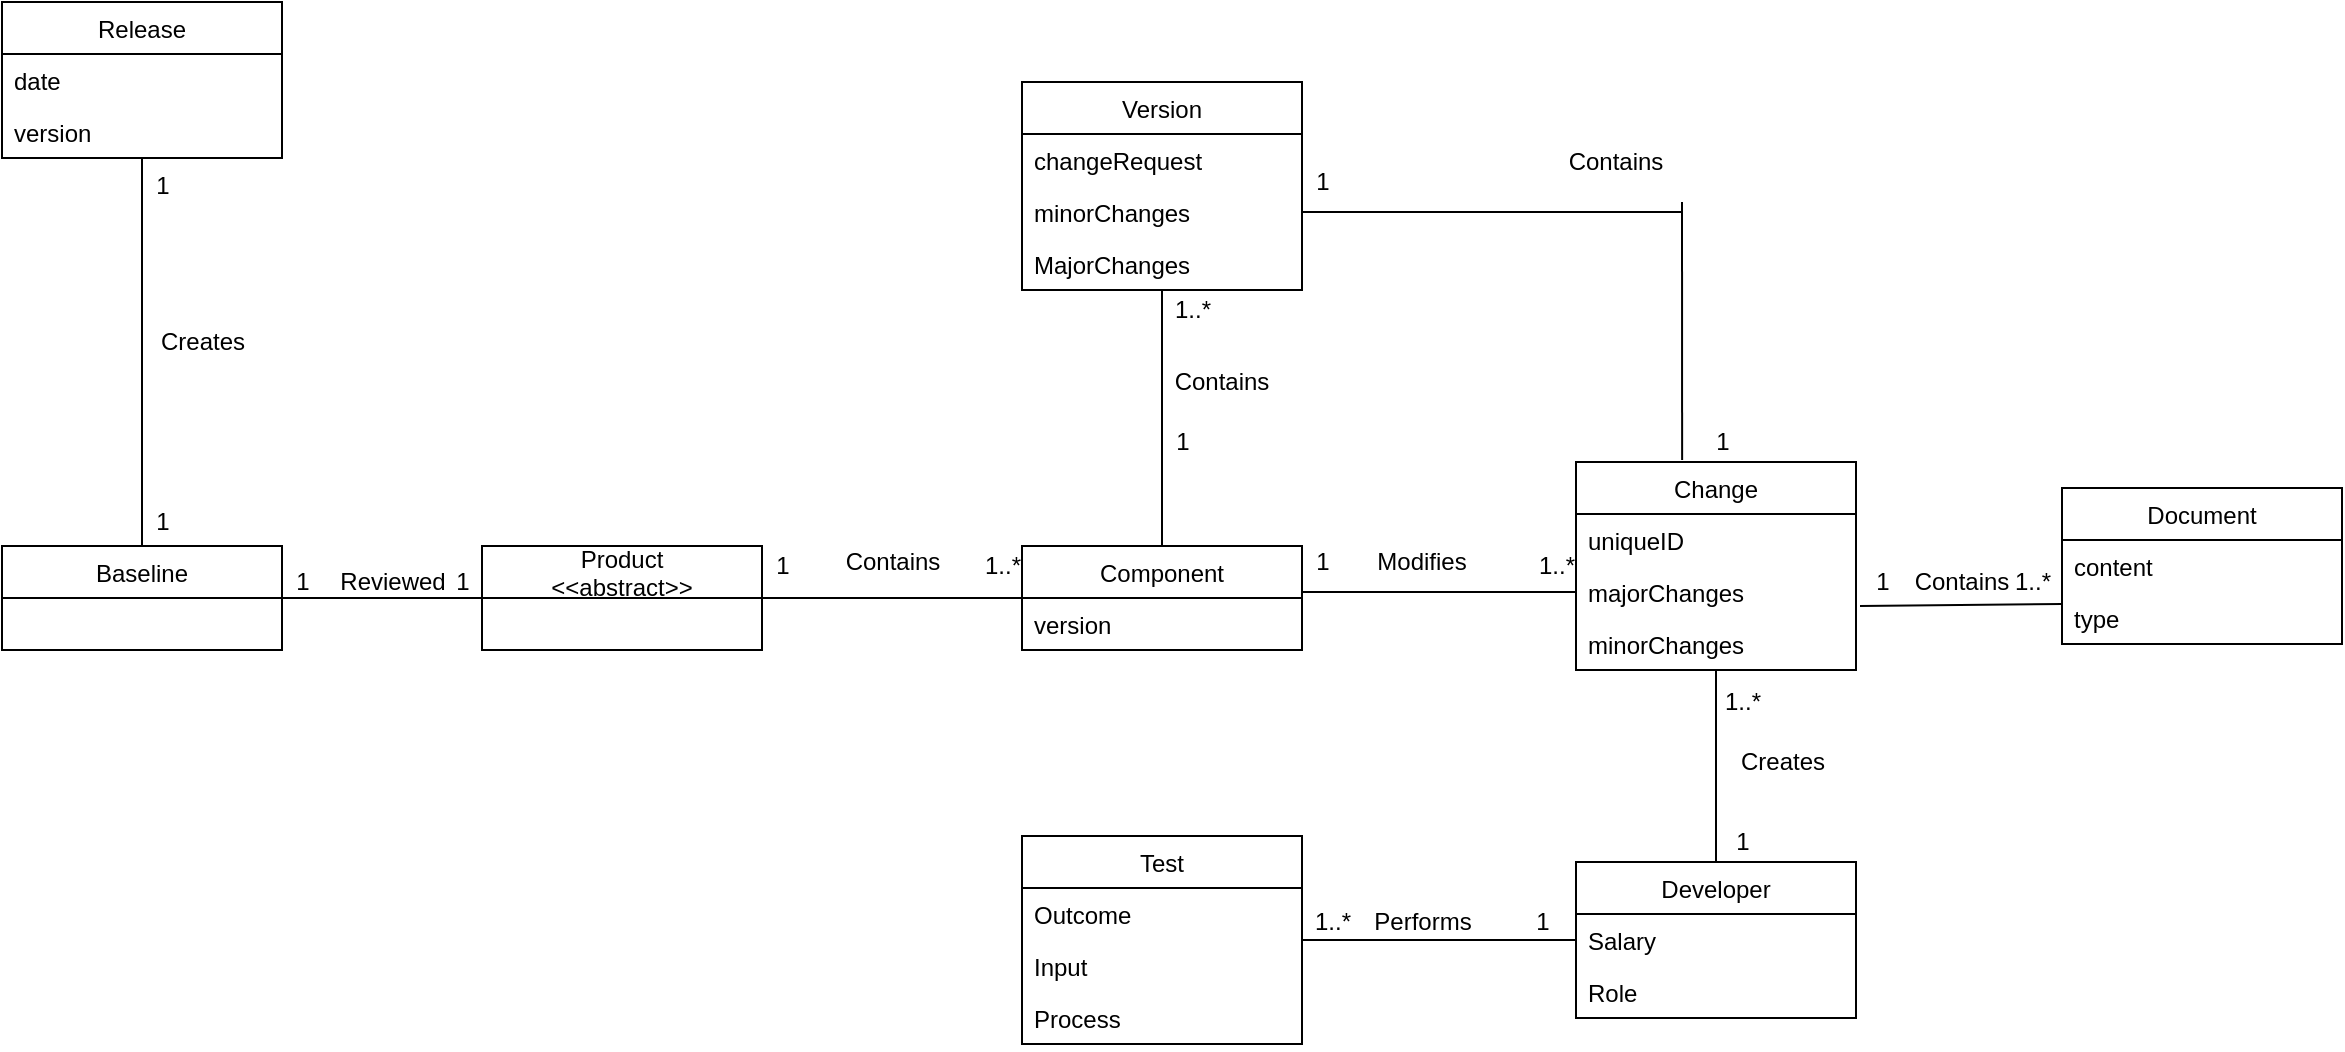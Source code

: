 <mxfile version="13.8.0" type="device"><diagram id="89eAqtQV8NvaacNcn0cZ" name="Page-1"><mxGraphModel dx="1422" dy="791" grid="1" gridSize="10" guides="1" tooltips="1" connect="1" arrows="1" fold="1" page="1" pageScale="1" pageWidth="827" pageHeight="1169" math="0" shadow="0"><root><mxCell id="0"/><mxCell id="1" parent="0"/><mxCell id="6_KkuX91vkTiVY2zO3jk-35" value="" style="endArrow=none;html=1;exitX=1;exitY=0.5;exitDx=0;exitDy=0;entryX=0;entryY=0.5;entryDx=0;entryDy=0;" edge="1" parent="1" source="6_KkuX91vkTiVY2zO3jk-31" target="6_KkuX91vkTiVY2zO3jk-27"><mxGeometry width="50" height="50" relative="1" as="geometry"><mxPoint x="420" y="719" as="sourcePoint"/><mxPoint x="550" y="745" as="targetPoint"/></mxGeometry></mxCell><mxCell id="6_KkuX91vkTiVY2zO3jk-36" value="1" style="text;html=1;align=center;verticalAlign=middle;resizable=0;points=[];autosize=1;" vertex="1" parent="1"><mxGeometry x="420" y="722" width="20" height="20" as="geometry"/></mxCell><mxCell id="6_KkuX91vkTiVY2zO3jk-37" value="&lt;div&gt;1..*&lt;/div&gt;" style="text;html=1;align=center;verticalAlign=middle;resizable=0;points=[];autosize=1;" vertex="1" parent="1"><mxGeometry x="525" y="722" width="30" height="20" as="geometry"/></mxCell><mxCell id="6_KkuX91vkTiVY2zO3jk-38" value="Contains" style="text;html=1;align=center;verticalAlign=middle;resizable=0;points=[];autosize=1;" vertex="1" parent="1"><mxGeometry x="450" y="720" width="70" height="20" as="geometry"/></mxCell><mxCell id="6_KkuX91vkTiVY2zO3jk-43" value="1" style="text;html=1;align=center;verticalAlign=middle;resizable=0;points=[];autosize=1;" vertex="1" parent="1"><mxGeometry x="180" y="730" width="20" height="20" as="geometry"/></mxCell><mxCell id="6_KkuX91vkTiVY2zO3jk-44" value="1" style="text;html=1;align=center;verticalAlign=middle;resizable=0;points=[];autosize=1;" vertex="1" parent="1"><mxGeometry x="260" y="730" width="20" height="20" as="geometry"/></mxCell><mxCell id="6_KkuX91vkTiVY2zO3jk-45" value="" style="endArrow=none;html=1;entryX=0;entryY=0.5;entryDx=0;entryDy=0;exitX=1;exitY=0.5;exitDx=0;exitDy=0;" edge="1" parent="1" source="6_KkuX91vkTiVY2zO3jk-39" target="6_KkuX91vkTiVY2zO3jk-31"><mxGeometry width="50" height="50" relative="1" as="geometry"><mxPoint x="180" y="719" as="sourcePoint"/><mxPoint x="280" y="719" as="targetPoint"/></mxGeometry></mxCell><mxCell id="6_KkuX91vkTiVY2zO3jk-46" value="Reviewed" style="text;html=1;align=center;verticalAlign=middle;resizable=0;points=[];autosize=1;" vertex="1" parent="1"><mxGeometry x="200" y="730" width="70" height="20" as="geometry"/></mxCell><mxCell id="6_KkuX91vkTiVY2zO3jk-23" value="Version" style="swimlane;fontStyle=0;childLayout=stackLayout;horizontal=1;startSize=26;fillColor=none;horizontalStack=0;resizeParent=1;resizeParentMax=0;resizeLast=0;collapsible=1;marginBottom=0;" vertex="1" parent="1"><mxGeometry x="550" y="490" width="140" height="104" as="geometry"/></mxCell><mxCell id="6_KkuX91vkTiVY2zO3jk-24" value="changeRequest" style="text;strokeColor=none;fillColor=none;align=left;verticalAlign=top;spacingLeft=4;spacingRight=4;overflow=hidden;rotatable=0;points=[[0,0.5],[1,0.5]];portConstraint=eastwest;" vertex="1" parent="6_KkuX91vkTiVY2zO3jk-23"><mxGeometry y="26" width="140" height="26" as="geometry"/></mxCell><mxCell id="6_KkuX91vkTiVY2zO3jk-25" value="minorChanges" style="text;strokeColor=none;fillColor=none;align=left;verticalAlign=top;spacingLeft=4;spacingRight=4;overflow=hidden;rotatable=0;points=[[0,0.5],[1,0.5]];portConstraint=eastwest;" vertex="1" parent="6_KkuX91vkTiVY2zO3jk-23"><mxGeometry y="52" width="140" height="26" as="geometry"/></mxCell><mxCell id="6_KkuX91vkTiVY2zO3jk-26" value="MajorChanges" style="text;strokeColor=none;fillColor=none;align=left;verticalAlign=top;spacingLeft=4;spacingRight=4;overflow=hidden;rotatable=0;points=[[0,0.5],[1,0.5]];portConstraint=eastwest;" vertex="1" parent="6_KkuX91vkTiVY2zO3jk-23"><mxGeometry y="78" width="140" height="26" as="geometry"/></mxCell><mxCell id="6_KkuX91vkTiVY2zO3jk-47" value="" style="endArrow=none;html=1;entryX=0.5;entryY=1;entryDx=0;entryDy=0;exitX=0.5;exitY=0;exitDx=0;exitDy=0;" edge="1" parent="1" source="6_KkuX91vkTiVY2zO3jk-27" target="6_KkuX91vkTiVY2zO3jk-23"><mxGeometry width="50" height="50" relative="1" as="geometry"><mxPoint x="590" y="680" as="sourcePoint"/><mxPoint x="640" y="630" as="targetPoint"/></mxGeometry></mxCell><mxCell id="6_KkuX91vkTiVY2zO3jk-48" value="1..*" style="text;html=1;align=center;verticalAlign=middle;resizable=0;points=[];autosize=1;" vertex="1" parent="1"><mxGeometry x="620" y="594" width="30" height="20" as="geometry"/></mxCell><mxCell id="6_KkuX91vkTiVY2zO3jk-49" value="1" style="text;html=1;align=center;verticalAlign=middle;resizable=0;points=[];autosize=1;" vertex="1" parent="1"><mxGeometry x="620" y="660" width="20" height="20" as="geometry"/></mxCell><mxCell id="6_KkuX91vkTiVY2zO3jk-50" value="Contains" style="text;html=1;strokeColor=none;fillColor=none;align=center;verticalAlign=middle;whiteSpace=wrap;rounded=0;" vertex="1" parent="1"><mxGeometry x="630" y="630" width="40" height="20" as="geometry"/></mxCell><mxCell id="6_KkuX91vkTiVY2zO3jk-19" value="Release" style="swimlane;fontStyle=0;childLayout=stackLayout;horizontal=1;startSize=26;fillColor=none;horizontalStack=0;resizeParent=1;resizeParentMax=0;resizeLast=0;collapsible=1;marginBottom=0;" vertex="1" parent="1"><mxGeometry x="40" y="450" width="140" height="78" as="geometry"/></mxCell><mxCell id="6_KkuX91vkTiVY2zO3jk-20" value="date" style="text;strokeColor=none;fillColor=none;align=left;verticalAlign=top;spacingLeft=4;spacingRight=4;overflow=hidden;rotatable=0;points=[[0,0.5],[1,0.5]];portConstraint=eastwest;" vertex="1" parent="6_KkuX91vkTiVY2zO3jk-19"><mxGeometry y="26" width="140" height="26" as="geometry"/></mxCell><mxCell id="6_KkuX91vkTiVY2zO3jk-21" value="version" style="text;strokeColor=none;fillColor=none;align=left;verticalAlign=top;spacingLeft=4;spacingRight=4;overflow=hidden;rotatable=0;points=[[0,0.5],[1,0.5]];portConstraint=eastwest;" vertex="1" parent="6_KkuX91vkTiVY2zO3jk-19"><mxGeometry y="52" width="140" height="26" as="geometry"/></mxCell><mxCell id="6_KkuX91vkTiVY2zO3jk-52" value="" style="endArrow=none;html=1;entryX=0.5;entryY=1;entryDx=0;entryDy=0;exitX=0.5;exitY=0;exitDx=0;exitDy=0;" edge="1" parent="1" source="6_KkuX91vkTiVY2zO3jk-39" target="6_KkuX91vkTiVY2zO3jk-19"><mxGeometry width="50" height="50" relative="1" as="geometry"><mxPoint x="210" y="650" as="sourcePoint"/><mxPoint x="111.96" y="554.988" as="targetPoint"/></mxGeometry></mxCell><mxCell id="6_KkuX91vkTiVY2zO3jk-53" value="1" style="text;html=1;align=center;verticalAlign=middle;resizable=0;points=[];autosize=1;" vertex="1" parent="1"><mxGeometry x="110" y="532" width="20" height="20" as="geometry"/></mxCell><mxCell id="6_KkuX91vkTiVY2zO3jk-54" value="1" style="text;html=1;align=center;verticalAlign=middle;resizable=0;points=[];autosize=1;" vertex="1" parent="1"><mxGeometry x="110" y="700" width="20" height="20" as="geometry"/></mxCell><mxCell id="6_KkuX91vkTiVY2zO3jk-55" value="Creates" style="text;html=1;align=center;verticalAlign=middle;resizable=0;points=[];autosize=1;" vertex="1" parent="1"><mxGeometry x="110" y="610" width="60" height="20" as="geometry"/></mxCell><mxCell id="6_KkuX91vkTiVY2zO3jk-7" value="Change" style="swimlane;fontStyle=0;childLayout=stackLayout;horizontal=1;startSize=26;fillColor=none;horizontalStack=0;resizeParent=1;resizeParentMax=0;resizeLast=0;collapsible=1;marginBottom=0;" vertex="1" parent="1"><mxGeometry x="827" y="680" width="140" height="104" as="geometry"/></mxCell><mxCell id="6_KkuX91vkTiVY2zO3jk-8" value="uniqueID" style="text;strokeColor=none;fillColor=none;align=left;verticalAlign=top;spacingLeft=4;spacingRight=4;overflow=hidden;rotatable=0;points=[[0,0.5],[1,0.5]];portConstraint=eastwest;" vertex="1" parent="6_KkuX91vkTiVY2zO3jk-7"><mxGeometry y="26" width="140" height="26" as="geometry"/></mxCell><mxCell id="6_KkuX91vkTiVY2zO3jk-9" value="majorChanges" style="text;strokeColor=none;fillColor=none;align=left;verticalAlign=top;spacingLeft=4;spacingRight=4;overflow=hidden;rotatable=0;points=[[0,0.5],[1,0.5]];portConstraint=eastwest;" vertex="1" parent="6_KkuX91vkTiVY2zO3jk-7"><mxGeometry y="52" width="140" height="26" as="geometry"/></mxCell><mxCell id="6_KkuX91vkTiVY2zO3jk-10" value="minorChanges" style="text;strokeColor=none;fillColor=none;align=left;verticalAlign=top;spacingLeft=4;spacingRight=4;overflow=hidden;rotatable=0;points=[[0,0.5],[1,0.5]];portConstraint=eastwest;" vertex="1" parent="6_KkuX91vkTiVY2zO3jk-7"><mxGeometry y="78" width="140" height="26" as="geometry"/></mxCell><mxCell id="6_KkuX91vkTiVY2zO3jk-56" value="" style="endArrow=none;html=1;entryX=0;entryY=0.5;entryDx=0;entryDy=0;exitX=1;exitY=0.5;exitDx=0;exitDy=0;" edge="1" parent="1" target="6_KkuX91vkTiVY2zO3jk-9"><mxGeometry width="50" height="50" relative="1" as="geometry"><mxPoint x="690" y="745" as="sourcePoint"/><mxPoint x="810" y="610" as="targetPoint"/></mxGeometry></mxCell><mxCell id="6_KkuX91vkTiVY2zO3jk-57" value="Modifies" style="text;html=1;strokeColor=none;fillColor=none;align=center;verticalAlign=middle;whiteSpace=wrap;rounded=0;" vertex="1" parent="1"><mxGeometry x="730" y="720" width="40" height="20" as="geometry"/></mxCell><mxCell id="6_KkuX91vkTiVY2zO3jk-58" value="1" style="text;html=1;align=center;verticalAlign=middle;resizable=0;points=[];autosize=1;" vertex="1" parent="1"><mxGeometry x="690" y="720" width="20" height="20" as="geometry"/></mxCell><mxCell id="6_KkuX91vkTiVY2zO3jk-59" value="&lt;div&gt;1..*&lt;/div&gt;" style="text;html=1;align=center;verticalAlign=middle;resizable=0;points=[];autosize=1;" vertex="1" parent="1"><mxGeometry x="802" y="722" width="30" height="20" as="geometry"/></mxCell><mxCell id="6_KkuX91vkTiVY2zO3jk-15" value="Document" style="swimlane;fontStyle=0;childLayout=stackLayout;horizontal=1;startSize=26;fillColor=none;horizontalStack=0;resizeParent=1;resizeParentMax=0;resizeLast=0;collapsible=1;marginBottom=0;" vertex="1" parent="1"><mxGeometry x="1070" y="693" width="140" height="78" as="geometry"/></mxCell><mxCell id="6_KkuX91vkTiVY2zO3jk-16" value="content" style="text;strokeColor=none;fillColor=none;align=left;verticalAlign=top;spacingLeft=4;spacingRight=4;overflow=hidden;rotatable=0;points=[[0,0.5],[1,0.5]];portConstraint=eastwest;" vertex="1" parent="6_KkuX91vkTiVY2zO3jk-15"><mxGeometry y="26" width="140" height="26" as="geometry"/></mxCell><mxCell id="6_KkuX91vkTiVY2zO3jk-17" value="type" style="text;strokeColor=none;fillColor=none;align=left;verticalAlign=top;spacingLeft=4;spacingRight=4;overflow=hidden;rotatable=0;points=[[0,0.5],[1,0.5]];portConstraint=eastwest;" vertex="1" parent="6_KkuX91vkTiVY2zO3jk-15"><mxGeometry y="52" width="140" height="26" as="geometry"/></mxCell><mxCell id="6_KkuX91vkTiVY2zO3jk-61" value="Contains" style="text;html=1;strokeColor=none;fillColor=none;align=center;verticalAlign=middle;whiteSpace=wrap;rounded=0;" vertex="1" parent="1"><mxGeometry x="1000" y="730" width="40" height="20" as="geometry"/></mxCell><mxCell id="6_KkuX91vkTiVY2zO3jk-62" value="1" style="text;html=1;align=center;verticalAlign=middle;resizable=0;points=[];autosize=1;" vertex="1" parent="1"><mxGeometry x="970" y="730" width="20" height="20" as="geometry"/></mxCell><mxCell id="6_KkuX91vkTiVY2zO3jk-63" value="1..*" style="text;html=1;align=center;verticalAlign=middle;resizable=0;points=[];autosize=1;" vertex="1" parent="1"><mxGeometry x="1040" y="730" width="30" height="20" as="geometry"/></mxCell><mxCell id="6_KkuX91vkTiVY2zO3jk-64" value="" style="endArrow=none;html=1;entryX=1;entryY=1.05;entryDx=0;entryDy=0;entryPerimeter=0;exitX=-0.05;exitY=1.1;exitDx=0;exitDy=0;exitPerimeter=0;" edge="1" parent="1" source="6_KkuX91vkTiVY2zO3jk-62" target="6_KkuX91vkTiVY2zO3jk-63"><mxGeometry width="50" height="50" relative="1" as="geometry"><mxPoint x="1010" y="870" as="sourcePoint"/><mxPoint x="1060" y="820" as="targetPoint"/></mxGeometry></mxCell><mxCell id="6_KkuX91vkTiVY2zO3jk-65" value="Contains" style="text;html=1;strokeColor=none;fillColor=none;align=center;verticalAlign=middle;whiteSpace=wrap;rounded=0;" vertex="1" parent="1"><mxGeometry x="827" y="520" width="40" height="20" as="geometry"/></mxCell><mxCell id="6_KkuX91vkTiVY2zO3jk-66" value="" style="endArrow=none;html=1;exitX=1;exitY=0.5;exitDx=0;exitDy=0;" edge="1" parent="1" source="6_KkuX91vkTiVY2zO3jk-25"><mxGeometry width="50" height="50" relative="1" as="geometry"><mxPoint x="820" y="550" as="sourcePoint"/><mxPoint x="880" y="555" as="targetPoint"/></mxGeometry></mxCell><mxCell id="6_KkuX91vkTiVY2zO3jk-67" value="" style="endArrow=none;html=1;entryX=0.379;entryY=-0.01;entryDx=0;entryDy=0;entryPerimeter=0;" edge="1" parent="1" target="6_KkuX91vkTiVY2zO3jk-7"><mxGeometry width="50" height="50" relative="1" as="geometry"><mxPoint x="880" y="550" as="sourcePoint"/><mxPoint x="970" y="501.5" as="targetPoint"/></mxGeometry></mxCell><mxCell id="6_KkuX91vkTiVY2zO3jk-68" value="1" style="text;html=1;align=center;verticalAlign=middle;resizable=0;points=[];autosize=1;" vertex="1" parent="1"><mxGeometry x="690" y="530" width="20" height="20" as="geometry"/></mxCell><mxCell id="6_KkuX91vkTiVY2zO3jk-69" value="1" style="text;html=1;align=center;verticalAlign=middle;resizable=0;points=[];autosize=1;" vertex="1" parent="1"><mxGeometry x="890" y="660" width="20" height="20" as="geometry"/></mxCell><mxCell id="6_KkuX91vkTiVY2zO3jk-71" style="edgeStyle=orthogonalEdgeStyle;rounded=0;orthogonalLoop=1;jettySize=auto;html=1;exitX=0.5;exitY=0;exitDx=0;exitDy=0;entryX=0.5;entryY=1;entryDx=0;entryDy=0;endArrow=none;endFill=0;" edge="1" parent="1" source="6_KkuX91vkTiVY2zO3jk-3" target="6_KkuX91vkTiVY2zO3jk-7"><mxGeometry relative="1" as="geometry"/></mxCell><mxCell id="6_KkuX91vkTiVY2zO3jk-3" value="Developer" style="swimlane;fontStyle=0;childLayout=stackLayout;horizontal=1;startSize=26;fillColor=none;horizontalStack=0;resizeParent=1;resizeParentMax=0;resizeLast=0;collapsible=1;marginBottom=0;" vertex="1" parent="1"><mxGeometry x="827" y="880" width="140" height="78" as="geometry"/></mxCell><mxCell id="6_KkuX91vkTiVY2zO3jk-4" value="Salary" style="text;strokeColor=none;fillColor=none;align=left;verticalAlign=top;spacingLeft=4;spacingRight=4;overflow=hidden;rotatable=0;points=[[0,0.5],[1,0.5]];portConstraint=eastwest;" vertex="1" parent="6_KkuX91vkTiVY2zO3jk-3"><mxGeometry y="26" width="140" height="26" as="geometry"/></mxCell><mxCell id="6_KkuX91vkTiVY2zO3jk-5" value="Role" style="text;strokeColor=none;fillColor=none;align=left;verticalAlign=top;spacingLeft=4;spacingRight=4;overflow=hidden;rotatable=0;points=[[0,0.5],[1,0.5]];portConstraint=eastwest;" vertex="1" parent="6_KkuX91vkTiVY2zO3jk-3"><mxGeometry y="52" width="140" height="26" as="geometry"/></mxCell><mxCell id="6_KkuX91vkTiVY2zO3jk-72" value="&lt;div&gt;Creates&lt;/div&gt;" style="text;html=1;align=center;verticalAlign=middle;resizable=0;points=[];autosize=1;" vertex="1" parent="1"><mxGeometry x="900" y="820" width="60" height="20" as="geometry"/></mxCell><mxCell id="6_KkuX91vkTiVY2zO3jk-73" value="1" style="text;html=1;align=center;verticalAlign=middle;resizable=0;points=[];autosize=1;" vertex="1" parent="1"><mxGeometry x="900" y="860" width="20" height="20" as="geometry"/></mxCell><mxCell id="6_KkuX91vkTiVY2zO3jk-74" value="1..*" style="text;html=1;align=center;verticalAlign=middle;resizable=0;points=[];autosize=1;" vertex="1" parent="1"><mxGeometry x="895" y="790" width="30" height="20" as="geometry"/></mxCell><mxCell id="6_KkuX91vkTiVY2zO3jk-75" value="Test" style="swimlane;fontStyle=0;childLayout=stackLayout;horizontal=1;startSize=26;fillColor=none;horizontalStack=0;resizeParent=1;resizeParentMax=0;resizeLast=0;collapsible=1;marginBottom=0;" vertex="1" parent="1"><mxGeometry x="550" y="867" width="140" height="104" as="geometry"/></mxCell><mxCell id="6_KkuX91vkTiVY2zO3jk-76" value="Outcome" style="text;strokeColor=none;fillColor=none;align=left;verticalAlign=top;spacingLeft=4;spacingRight=4;overflow=hidden;rotatable=0;points=[[0,0.5],[1,0.5]];portConstraint=eastwest;" vertex="1" parent="6_KkuX91vkTiVY2zO3jk-75"><mxGeometry y="26" width="140" height="26" as="geometry"/></mxCell><mxCell id="6_KkuX91vkTiVY2zO3jk-77" value="Input" style="text;strokeColor=none;fillColor=none;align=left;verticalAlign=top;spacingLeft=4;spacingRight=4;overflow=hidden;rotatable=0;points=[[0,0.5],[1,0.5]];portConstraint=eastwest;" vertex="1" parent="6_KkuX91vkTiVY2zO3jk-75"><mxGeometry y="52" width="140" height="26" as="geometry"/></mxCell><mxCell id="6_KkuX91vkTiVY2zO3jk-78" value="Process" style="text;strokeColor=none;fillColor=none;align=left;verticalAlign=top;spacingLeft=4;spacingRight=4;overflow=hidden;rotatable=0;points=[[0,0.5],[1,0.5]];portConstraint=eastwest;" vertex="1" parent="6_KkuX91vkTiVY2zO3jk-75"><mxGeometry y="78" width="140" height="26" as="geometry"/></mxCell><mxCell id="6_KkuX91vkTiVY2zO3jk-80" style="edgeStyle=orthogonalEdgeStyle;rounded=0;orthogonalLoop=1;jettySize=auto;html=1;exitX=0;exitY=0.5;exitDx=0;exitDy=0;entryX=1;entryY=0.5;entryDx=0;entryDy=0;endArrow=none;endFill=0;" edge="1" parent="1" source="6_KkuX91vkTiVY2zO3jk-4" target="6_KkuX91vkTiVY2zO3jk-75"><mxGeometry relative="1" as="geometry"/></mxCell><mxCell id="6_KkuX91vkTiVY2zO3jk-81" value="Performs" style="text;html=1;align=center;verticalAlign=middle;resizable=0;points=[];autosize=1;" vertex="1" parent="1"><mxGeometry x="715" y="900" width="70" height="20" as="geometry"/></mxCell><mxCell id="6_KkuX91vkTiVY2zO3jk-82" value="1" style="text;html=1;align=center;verticalAlign=middle;resizable=0;points=[];autosize=1;" vertex="1" parent="1"><mxGeometry x="800" y="900" width="20" height="20" as="geometry"/></mxCell><mxCell id="6_KkuX91vkTiVY2zO3jk-83" value="&lt;div&gt;1..*&lt;/div&gt;" style="text;html=1;align=center;verticalAlign=middle;resizable=0;points=[];autosize=1;" vertex="1" parent="1"><mxGeometry x="690" y="900" width="30" height="20" as="geometry"/></mxCell><mxCell id="6_KkuX91vkTiVY2zO3jk-39" value="Baseline" style="swimlane;fontStyle=0;childLayout=stackLayout;horizontal=1;startSize=26;fillColor=none;horizontalStack=0;resizeParent=1;resizeParentMax=0;resizeLast=0;collapsible=1;marginBottom=0;" vertex="1" parent="1"><mxGeometry x="40" y="722" width="140" height="52" as="geometry"/></mxCell><mxCell id="6_KkuX91vkTiVY2zO3jk-31" value="Product&#xA;&lt;&lt;abstract&gt;&gt;" style="swimlane;fontStyle=0;childLayout=stackLayout;horizontal=1;startSize=26;fillColor=none;horizontalStack=0;resizeParent=1;resizeParentMax=0;resizeLast=0;collapsible=1;marginBottom=0;" vertex="1" parent="1"><mxGeometry x="280" y="722" width="140" height="52" as="geometry"/></mxCell><mxCell id="6_KkuX91vkTiVY2zO3jk-27" value="Component" style="swimlane;fontStyle=0;childLayout=stackLayout;horizontal=1;startSize=26;fillColor=none;horizontalStack=0;resizeParent=1;resizeParentMax=0;resizeLast=0;collapsible=1;marginBottom=0;" vertex="1" parent="1"><mxGeometry x="550" y="722" width="140" height="52" as="geometry"/></mxCell><mxCell id="6_KkuX91vkTiVY2zO3jk-28" value="version" style="text;strokeColor=none;fillColor=none;align=left;verticalAlign=top;spacingLeft=4;spacingRight=4;overflow=hidden;rotatable=0;points=[[0,0.5],[1,0.5]];portConstraint=eastwest;" vertex="1" parent="6_KkuX91vkTiVY2zO3jk-27"><mxGeometry y="26" width="140" height="26" as="geometry"/></mxCell></root></mxGraphModel></diagram></mxfile>